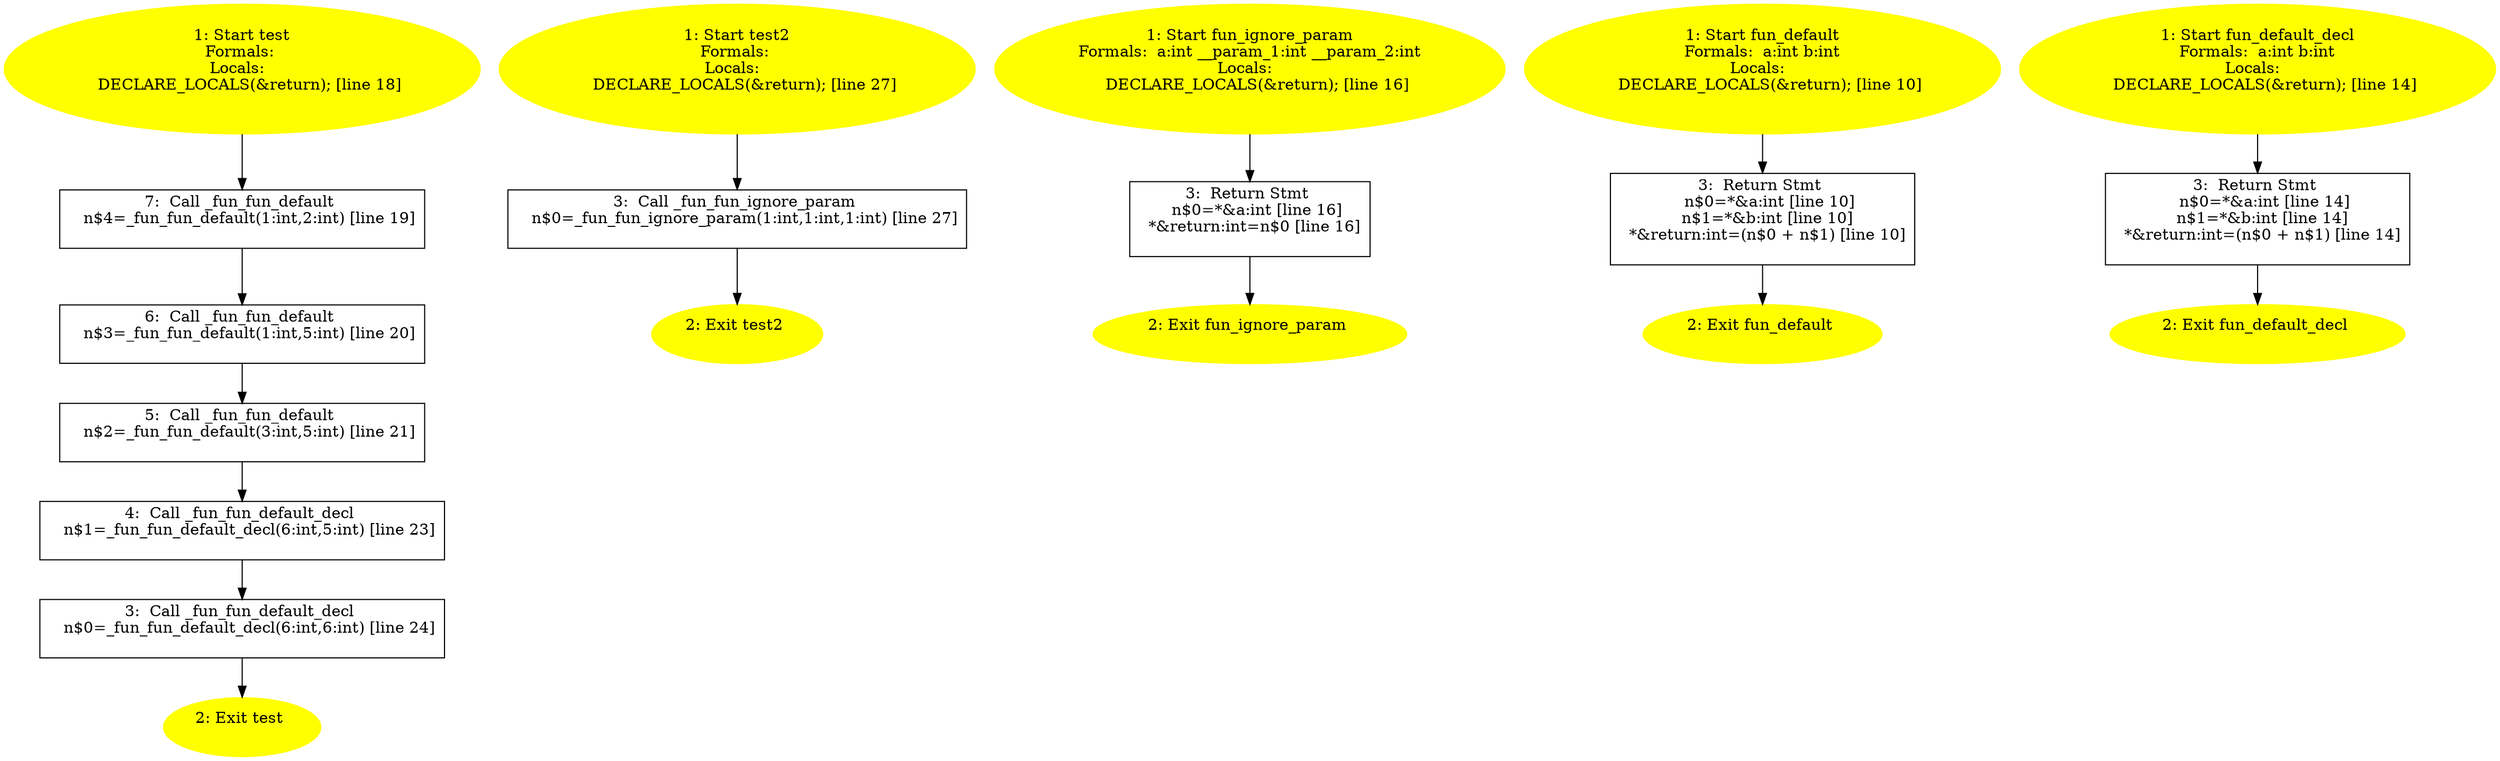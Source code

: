 /* @generated */
digraph iCFG {
"test{d41d8cd98f00b204e9800998ecf8427e_Z4testv}.8c08101fe48ee96867ff8578442d10bc_1" [label="1: Start test\nFormals: \nLocals:  \n   DECLARE_LOCALS(&return); [line 18]\n " color=yellow style=filled]
	

	 "test{d41d8cd98f00b204e9800998ecf8427e_Z4testv}.8c08101fe48ee96867ff8578442d10bc_1" -> "test{d41d8cd98f00b204e9800998ecf8427e_Z4testv}.8c08101fe48ee96867ff8578442d10bc_7" ;
"test{d41d8cd98f00b204e9800998ecf8427e_Z4testv}.8c08101fe48ee96867ff8578442d10bc_2" [label="2: Exit test \n  " color=yellow style=filled]
	

"test{d41d8cd98f00b204e9800998ecf8427e_Z4testv}.8c08101fe48ee96867ff8578442d10bc_3" [label="3:  Call _fun_fun_default_decl \n   n$0=_fun_fun_default_decl(6:int,6:int) [line 24]\n " shape="box"]
	

	 "test{d41d8cd98f00b204e9800998ecf8427e_Z4testv}.8c08101fe48ee96867ff8578442d10bc_3" -> "test{d41d8cd98f00b204e9800998ecf8427e_Z4testv}.8c08101fe48ee96867ff8578442d10bc_2" ;
"test{d41d8cd98f00b204e9800998ecf8427e_Z4testv}.8c08101fe48ee96867ff8578442d10bc_4" [label="4:  Call _fun_fun_default_decl \n   n$1=_fun_fun_default_decl(6:int,5:int) [line 23]\n " shape="box"]
	

	 "test{d41d8cd98f00b204e9800998ecf8427e_Z4testv}.8c08101fe48ee96867ff8578442d10bc_4" -> "test{d41d8cd98f00b204e9800998ecf8427e_Z4testv}.8c08101fe48ee96867ff8578442d10bc_3" ;
"test{d41d8cd98f00b204e9800998ecf8427e_Z4testv}.8c08101fe48ee96867ff8578442d10bc_5" [label="5:  Call _fun_fun_default \n   n$2=_fun_fun_default(3:int,5:int) [line 21]\n " shape="box"]
	

	 "test{d41d8cd98f00b204e9800998ecf8427e_Z4testv}.8c08101fe48ee96867ff8578442d10bc_5" -> "test{d41d8cd98f00b204e9800998ecf8427e_Z4testv}.8c08101fe48ee96867ff8578442d10bc_4" ;
"test{d41d8cd98f00b204e9800998ecf8427e_Z4testv}.8c08101fe48ee96867ff8578442d10bc_6" [label="6:  Call _fun_fun_default \n   n$3=_fun_fun_default(1:int,5:int) [line 20]\n " shape="box"]
	

	 "test{d41d8cd98f00b204e9800998ecf8427e_Z4testv}.8c08101fe48ee96867ff8578442d10bc_6" -> "test{d41d8cd98f00b204e9800998ecf8427e_Z4testv}.8c08101fe48ee96867ff8578442d10bc_5" ;
"test{d41d8cd98f00b204e9800998ecf8427e_Z4testv}.8c08101fe48ee96867ff8578442d10bc_7" [label="7:  Call _fun_fun_default \n   n$4=_fun_fun_default(1:int,2:int) [line 19]\n " shape="box"]
	

	 "test{d41d8cd98f00b204e9800998ecf8427e_Z4testv}.8c08101fe48ee96867ff8578442d10bc_7" -> "test{d41d8cd98f00b204e9800998ecf8427e_Z4testv}.8c08101fe48ee96867ff8578442d10bc_6" ;
"test2{d41d8cd98f00b204e9800998ecf8427e_Z5test2v}.cf7940edefd4df119b2c0c269e6b062c_1" [label="1: Start test2\nFormals: \nLocals:  \n   DECLARE_LOCALS(&return); [line 27]\n " color=yellow style=filled]
	

	 "test2{d41d8cd98f00b204e9800998ecf8427e_Z5test2v}.cf7940edefd4df119b2c0c269e6b062c_1" -> "test2{d41d8cd98f00b204e9800998ecf8427e_Z5test2v}.cf7940edefd4df119b2c0c269e6b062c_3" ;
"test2{d41d8cd98f00b204e9800998ecf8427e_Z5test2v}.cf7940edefd4df119b2c0c269e6b062c_2" [label="2: Exit test2 \n  " color=yellow style=filled]
	

"test2{d41d8cd98f00b204e9800998ecf8427e_Z5test2v}.cf7940edefd4df119b2c0c269e6b062c_3" [label="3:  Call _fun_fun_ignore_param \n   n$0=_fun_fun_ignore_param(1:int,1:int,1:int) [line 27]\n " shape="box"]
	

	 "test2{d41d8cd98f00b204e9800998ecf8427e_Z5test2v}.cf7940edefd4df119b2c0c269e6b062c_3" -> "test2{d41d8cd98f00b204e9800998ecf8427e_Z5test2v}.cf7940edefd4df119b2c0c269e6b062c_2" ;
"fun_ignore_param{d41d8cd98f00b204e9800998ecf8427e_Z16fun_ignore_paramiii}.aa8240c72130514557a8663c4e6657eb_1" [label="1: Start fun_ignore_param\nFormals:  a:int __param_1:int __param_2:int\nLocals:  \n   DECLARE_LOCALS(&return); [line 16]\n " color=yellow style=filled]
	

	 "fun_ignore_param{d41d8cd98f00b204e9800998ecf8427e_Z16fun_ignore_paramiii}.aa8240c72130514557a8663c4e6657eb_1" -> "fun_ignore_param{d41d8cd98f00b204e9800998ecf8427e_Z16fun_ignore_paramiii}.aa8240c72130514557a8663c4e6657eb_3" ;
"fun_ignore_param{d41d8cd98f00b204e9800998ecf8427e_Z16fun_ignore_paramiii}.aa8240c72130514557a8663c4e6657eb_2" [label="2: Exit fun_ignore_param \n  " color=yellow style=filled]
	

"fun_ignore_param{d41d8cd98f00b204e9800998ecf8427e_Z16fun_ignore_paramiii}.aa8240c72130514557a8663c4e6657eb_3" [label="3:  Return Stmt \n   n$0=*&a:int [line 16]\n  *&return:int=n$0 [line 16]\n " shape="box"]
	

	 "fun_ignore_param{d41d8cd98f00b204e9800998ecf8427e_Z16fun_ignore_paramiii}.aa8240c72130514557a8663c4e6657eb_3" -> "fun_ignore_param{d41d8cd98f00b204e9800998ecf8427e_Z16fun_ignore_paramiii}.aa8240c72130514557a8663c4e6657eb_2" ;
"fun_default{d41d8cd98f00b204e9800998ecf8427e_Z11fun_defaultii}.036b286ccbfd59d5f56baff135196f72_1" [label="1: Start fun_default\nFormals:  a:int b:int\nLocals:  \n   DECLARE_LOCALS(&return); [line 10]\n " color=yellow style=filled]
	

	 "fun_default{d41d8cd98f00b204e9800998ecf8427e_Z11fun_defaultii}.036b286ccbfd59d5f56baff135196f72_1" -> "fun_default{d41d8cd98f00b204e9800998ecf8427e_Z11fun_defaultii}.036b286ccbfd59d5f56baff135196f72_3" ;
"fun_default{d41d8cd98f00b204e9800998ecf8427e_Z11fun_defaultii}.036b286ccbfd59d5f56baff135196f72_2" [label="2: Exit fun_default \n  " color=yellow style=filled]
	

"fun_default{d41d8cd98f00b204e9800998ecf8427e_Z11fun_defaultii}.036b286ccbfd59d5f56baff135196f72_3" [label="3:  Return Stmt \n   n$0=*&a:int [line 10]\n  n$1=*&b:int [line 10]\n  *&return:int=(n$0 + n$1) [line 10]\n " shape="box"]
	

	 "fun_default{d41d8cd98f00b204e9800998ecf8427e_Z11fun_defaultii}.036b286ccbfd59d5f56baff135196f72_3" -> "fun_default{d41d8cd98f00b204e9800998ecf8427e_Z11fun_defaultii}.036b286ccbfd59d5f56baff135196f72_2" ;
"fun_default_decl{d41d8cd98f00b204e9800998ecf8427e_Z16fun_default_declii}.15bef18ef37d269dcd46bef70007e8b6_1" [label="1: Start fun_default_decl\nFormals:  a:int b:int\nLocals:  \n   DECLARE_LOCALS(&return); [line 14]\n " color=yellow style=filled]
	

	 "fun_default_decl{d41d8cd98f00b204e9800998ecf8427e_Z16fun_default_declii}.15bef18ef37d269dcd46bef70007e8b6_1" -> "fun_default_decl{d41d8cd98f00b204e9800998ecf8427e_Z16fun_default_declii}.15bef18ef37d269dcd46bef70007e8b6_3" ;
"fun_default_decl{d41d8cd98f00b204e9800998ecf8427e_Z16fun_default_declii}.15bef18ef37d269dcd46bef70007e8b6_2" [label="2: Exit fun_default_decl \n  " color=yellow style=filled]
	

"fun_default_decl{d41d8cd98f00b204e9800998ecf8427e_Z16fun_default_declii}.15bef18ef37d269dcd46bef70007e8b6_3" [label="3:  Return Stmt \n   n$0=*&a:int [line 14]\n  n$1=*&b:int [line 14]\n  *&return:int=(n$0 + n$1) [line 14]\n " shape="box"]
	

	 "fun_default_decl{d41d8cd98f00b204e9800998ecf8427e_Z16fun_default_declii}.15bef18ef37d269dcd46bef70007e8b6_3" -> "fun_default_decl{d41d8cd98f00b204e9800998ecf8427e_Z16fun_default_declii}.15bef18ef37d269dcd46bef70007e8b6_2" ;
}
